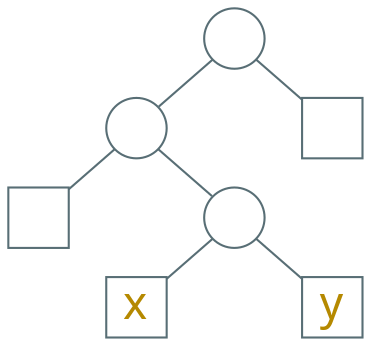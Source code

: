 digraph g {
    bgcolor=transparent
    rankdir=TB
    graph [ranksep=0.2, nodesep=0.9]
    node [shape=circle, fixedsize=true, width=0.4, color="#586e75", fontcolor="#b58900", fontsize=22, fontname="LXGWWenKai" label=""]
    edge [arrowhead=none, color="#586e75", fontcolor="#268bd2", fontsize=16, fontname="LXGWWenKai"]

    1 -> 2

    node [shape=box, width=0.4, height=0.4]

    1 -> a
    2 -> b

    node [shape=circle]

    2 -> 3

    node [shape=box, width=0.4, height=0.4]

    x [label="x"]
    y [label="y"]

    3 -> {x, y}
}